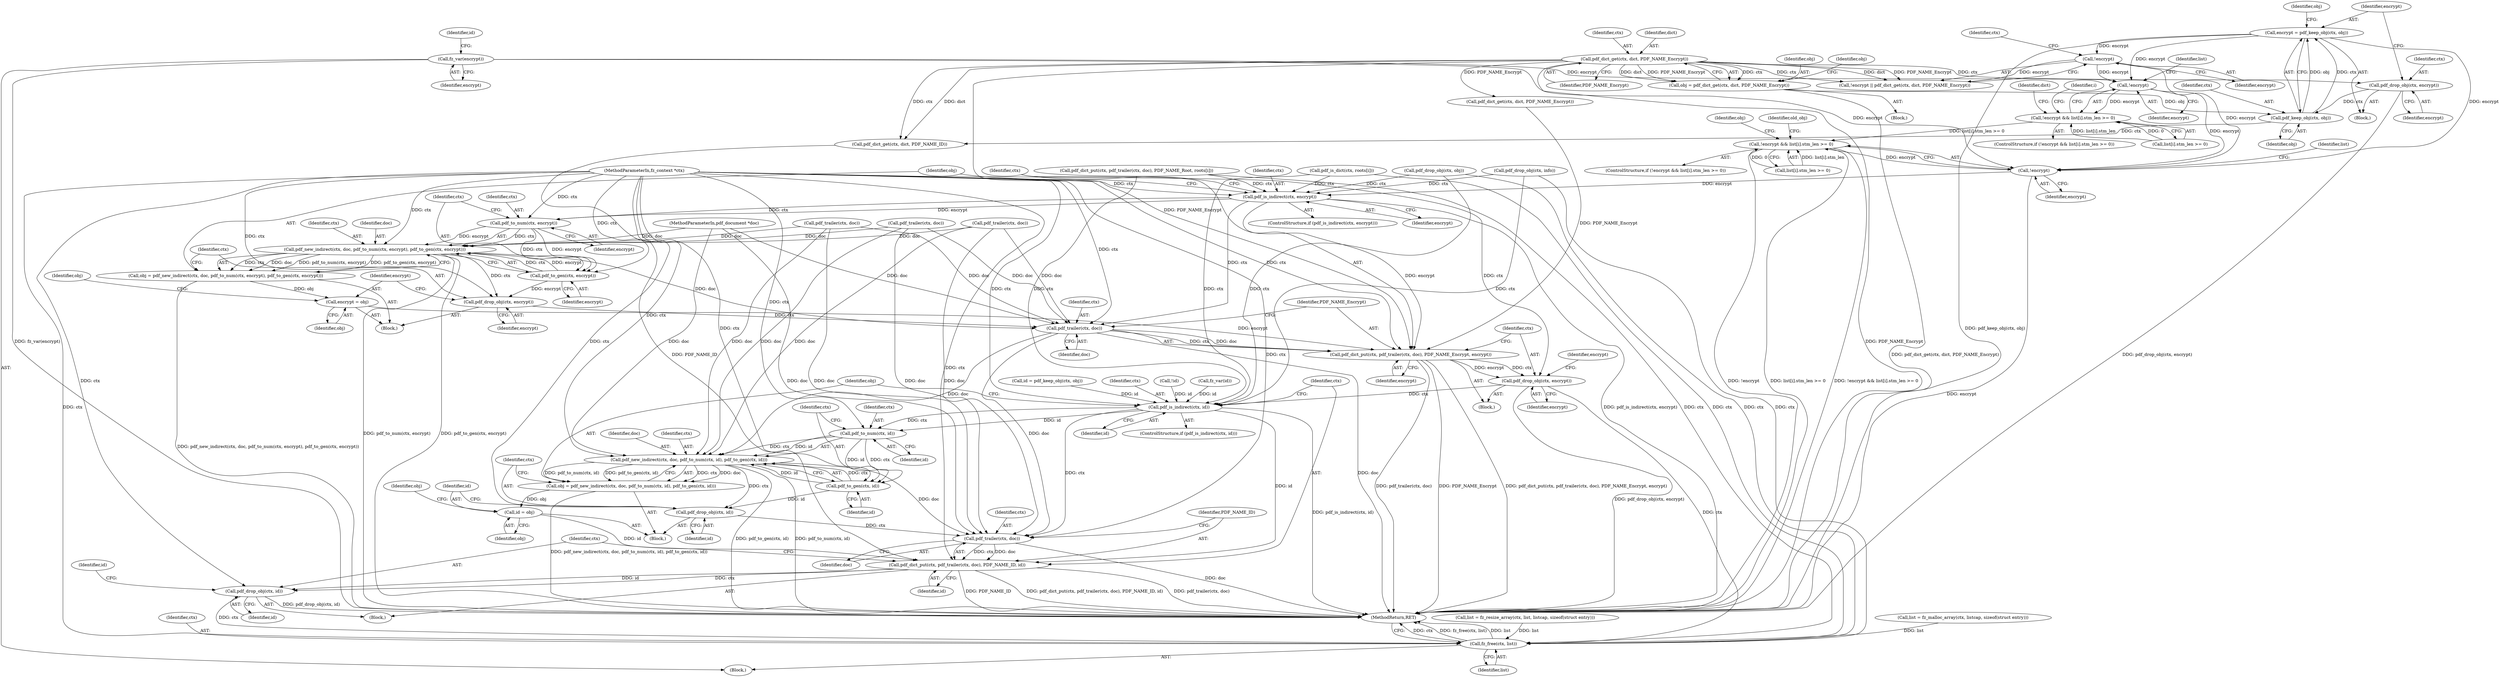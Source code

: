 digraph "0_ghostscript_1e03c06456d997435019fb3526fa2d4be7dbc6ec_0@API" {
"1000769" [label="(Call,!encrypt)"];
"1000568" [label="(Call,!encrypt)"];
"1000550" [label="(Call,encrypt = pdf_keep_obj(ctx, obj))"];
"1000552" [label="(Call,pdf_keep_obj(ctx, obj))"];
"1000547" [label="(Call,pdf_drop_obj(ctx, encrypt))"];
"1000540" [label="(Call,pdf_dict_get(ctx, dict, PDF_NAME_Encrypt))"];
"1000538" [label="(Call,obj = pdf_dict_get(ctx, dict, PDF_NAME_Encrypt))"];
"1000138" [label="(Call,fz_var(encrypt))"];
"1000768" [label="(Call,!encrypt && list[i].stm_len >= 0)"];
"1000845" [label="(Call,!encrypt && list[i].stm_len >= 0)"];
"1000846" [label="(Call,!encrypt)"];
"1000990" [label="(Call,pdf_is_indirect(ctx, encrypt))"];
"1000999" [label="(Call,pdf_to_num(ctx, encrypt))"];
"1000996" [label="(Call,pdf_new_indirect(ctx, doc, pdf_to_num(ctx, encrypt), pdf_to_gen(ctx, encrypt)))"];
"1000994" [label="(Call,obj = pdf_new_indirect(ctx, doc, pdf_to_num(ctx, encrypt), pdf_to_gen(ctx, encrypt)))"];
"1001008" [label="(Call,encrypt = obj)"];
"1001014" [label="(Call,pdf_dict_put(ctx, pdf_trailer(ctx, doc), PDF_NAME_Encrypt, encrypt))"];
"1001021" [label="(Call,pdf_drop_obj(ctx, encrypt))"];
"1001031" [label="(Call,pdf_is_indirect(ctx, id))"];
"1001040" [label="(Call,pdf_to_num(ctx, id))"];
"1001037" [label="(Call,pdf_new_indirect(ctx, doc, pdf_to_num(ctx, id), pdf_to_gen(ctx, id)))"];
"1001035" [label="(Call,obj = pdf_new_indirect(ctx, doc, pdf_to_num(ctx, id), pdf_to_gen(ctx, id)))"];
"1001049" [label="(Call,id = obj)"];
"1001055" [label="(Call,pdf_dict_put(ctx, pdf_trailer(ctx, doc), PDF_NAME_ID, id))"];
"1001062" [label="(Call,pdf_drop_obj(ctx, id))"];
"1001068" [label="(Call,fz_free(ctx, list))"];
"1001046" [label="(Call,pdf_drop_obj(ctx, id))"];
"1001057" [label="(Call,pdf_trailer(ctx, doc))"];
"1001043" [label="(Call,pdf_to_gen(ctx, id))"];
"1001005" [label="(Call,pdf_drop_obj(ctx, encrypt))"];
"1001016" [label="(Call,pdf_trailer(ctx, doc))"];
"1001002" [label="(Call,pdf_to_gen(ctx, encrypt))"];
"1000554" [label="(Identifier,obj)"];
"1000994" [label="(Call,obj = pdf_new_indirect(ctx, doc, pdf_to_num(ctx, encrypt), pdf_to_gen(ctx, encrypt)))"];
"1001062" [label="(Call,pdf_drop_obj(ctx, id))"];
"1000141" [label="(Identifier,id)"];
"1001041" [label="(Identifier,ctx)"];
"1001066" [label="(Identifier,id)"];
"1001050" [label="(Identifier,id)"];
"1000140" [label="(Call,fz_var(id))"];
"1001059" [label="(Identifier,doc)"];
"1001022" [label="(Identifier,ctx)"];
"1001049" [label="(Call,id = obj)"];
"1000963" [label="(Call,pdf_trailer(ctx, doc))"];
"1001000" [label="(Identifier,ctx)"];
"1001060" [label="(Identifier,PDF_NAME_ID)"];
"1001047" [label="(Identifier,ctx)"];
"1000557" [label="(Call,pdf_dict_get(ctx, dict, PDF_NAME_ID))"];
"1000547" [label="(Call,pdf_drop_obj(ctx, encrypt))"];
"1000999" [label="(Call,pdf_to_num(ctx, encrypt))"];
"1000139" [label="(Identifier,encrypt)"];
"1001043" [label="(Call,pdf_to_gen(ctx, id))"];
"1000556" [label="(Identifier,obj)"];
"1000993" [label="(Block,)"];
"1001010" [label="(Identifier,obj)"];
"1001017" [label="(Identifier,ctx)"];
"1001005" [label="(Call,pdf_drop_obj(ctx, encrypt))"];
"1001008" [label="(Call,encrypt = obj)"];
"1000858" [label="(Identifier,old_obj)"];
"1000546" [label="(Block,)"];
"1001003" [label="(Identifier,ctx)"];
"1000548" [label="(Identifier,ctx)"];
"1000845" [label="(Call,!encrypt && list[i].stm_len >= 0)"];
"1000571" [label="(Identifier,ctx)"];
"1001034" [label="(Block,)"];
"1001064" [label="(Identifier,id)"];
"1000922" [label="(Call,pdf_trailer(ctx, doc))"];
"1000897" [label="(Identifier,obj)"];
"1000117" [label="(MethodParameterIn,fz_context *ctx)"];
"1001020" [label="(Identifier,encrypt)"];
"1001030" [label="(ControlStructure,if (pdf_is_indirect(ctx, id)))"];
"1000770" [label="(Identifier,encrypt)"];
"1001006" [label="(Identifier,ctx)"];
"1000975" [label="(Call,pdf_trailer(ctx, doc))"];
"1001044" [label="(Identifier,ctx)"];
"1000847" [label="(Identifier,encrypt)"];
"1000570" [label="(Call,pdf_dict_get(ctx, dict, PDF_NAME_Encrypt))"];
"1001018" [label="(Identifier,doc)"];
"1001071" [label="(MethodReturn,RET)"];
"1001058" [label="(Identifier,ctx)"];
"1001068" [label="(Call,fz_free(ctx, list))"];
"1000714" [label="(Identifier,i)"];
"1001038" [label="(Identifier,ctx)"];
"1001051" [label="(Identifier,obj)"];
"1000844" [label="(ControlStructure,if (!encrypt && list[i].stm_len >= 0))"];
"1000192" [label="(Call,list = fz_malloc_array(ctx, listcap, sizeof(struct entry)))"];
"1001023" [label="(Identifier,encrypt)"];
"1000995" [label="(Identifier,obj)"];
"1000119" [label="(Block,)"];
"1000768" [label="(Call,!encrypt && list[i].stm_len >= 0)"];
"1000998" [label="(Identifier,doc)"];
"1001042" [label="(Identifier,id)"];
"1000538" [label="(Call,obj = pdf_dict_get(ctx, dict, PDF_NAME_Encrypt))"];
"1000991" [label="(Identifier,ctx)"];
"1001045" [label="(Identifier,id)"];
"1000138" [label="(Call,fz_var(encrypt))"];
"1001014" [label="(Call,pdf_dict_put(ctx, pdf_trailer(ctx, doc), PDF_NAME_Encrypt, encrypt))"];
"1000541" [label="(Identifier,ctx)"];
"1000522" [label="(Block,)"];
"1001015" [label="(Identifier,ctx)"];
"1001040" [label="(Call,pdf_to_num(ctx, id))"];
"1001033" [label="(Identifier,id)"];
"1001057" [label="(Call,pdf_trailer(ctx, doc))"];
"1001070" [label="(Identifier,list)"];
"1000771" [label="(Call,list[i].stm_len >= 0)"];
"1001035" [label="(Call,obj = pdf_new_indirect(ctx, doc, pdf_to_num(ctx, id), pdf_to_gen(ctx, id)))"];
"1000988" [label="(Block,)"];
"1000118" [label="(MethodParameterIn,pdf_document *doc)"];
"1001039" [label="(Identifier,doc)"];
"1000851" [label="(Identifier,list)"];
"1001061" [label="(Identifier,id)"];
"1001002" [label="(Call,pdf_to_gen(ctx, encrypt))"];
"1000539" [label="(Identifier,obj)"];
"1001036" [label="(Identifier,obj)"];
"1000769" [label="(Call,!encrypt)"];
"1000950" [label="(Call,pdf_is_dict(ctx, roots[i]))"];
"1001019" [label="(Identifier,PDF_NAME_Encrypt)"];
"1001069" [label="(Identifier,ctx)"];
"1000780" [label="(Identifier,dict)"];
"1001007" [label="(Identifier,encrypt)"];
"1000543" [label="(Identifier,PDF_NAME_Encrypt)"];
"1001021" [label="(Call,pdf_drop_obj(ctx, encrypt))"];
"1000568" [label="(Call,!encrypt)"];
"1000550" [label="(Call,encrypt = pdf_keep_obj(ctx, obj))"];
"1000927" [label="(Call,pdf_drop_obj(ctx, obj))"];
"1001032" [label="(Identifier,ctx)"];
"1001056" [label="(Identifier,ctx)"];
"1001029" [label="(Block,)"];
"1000990" [label="(Call,pdf_is_indirect(ctx, encrypt))"];
"1000569" [label="(Identifier,encrypt)"];
"1000551" [label="(Identifier,encrypt)"];
"1001037" [label="(Call,pdf_new_indirect(ctx, doc, pdf_to_num(ctx, id), pdf_to_gen(ctx, id)))"];
"1000846" [label="(Call,!encrypt)"];
"1001004" [label="(Identifier,encrypt)"];
"1001055" [label="(Call,pdf_dict_put(ctx, pdf_trailer(ctx, doc), PDF_NAME_ID, id))"];
"1001053" [label="(Identifier,obj)"];
"1000774" [label="(Identifier,list)"];
"1001046" [label="(Call,pdf_drop_obj(ctx, id))"];
"1000980" [label="(Call,pdf_drop_obj(ctx, info))"];
"1000848" [label="(Call,list[i].stm_len >= 0)"];
"1000552" [label="(Call,pdf_keep_obj(ctx, obj))"];
"1000464" [label="(Call,list = fz_resize_array(ctx, list, listcap, sizeof(struct entry)))"];
"1000540" [label="(Call,pdf_dict_get(ctx, dict, PDF_NAME_Encrypt))"];
"1000767" [label="(ControlStructure,if (!encrypt && list[i].stm_len >= 0))"];
"1000578" [label="(Call,id = pdf_keep_obj(ctx, obj))"];
"1000549" [label="(Identifier,encrypt)"];
"1000961" [label="(Call,pdf_dict_put(ctx, pdf_trailer(ctx, doc), PDF_NAME_Root, roots[i]))"];
"1000989" [label="(ControlStructure,if (pdf_is_indirect(ctx, encrypt)))"];
"1000565" [label="(Call,!id)"];
"1001063" [label="(Identifier,ctx)"];
"1001001" [label="(Identifier,encrypt)"];
"1000997" [label="(Identifier,ctx)"];
"1000545" [label="(Identifier,obj)"];
"1001031" [label="(Call,pdf_is_indirect(ctx, id))"];
"1000553" [label="(Identifier,ctx)"];
"1000542" [label="(Identifier,dict)"];
"1001025" [label="(Identifier,encrypt)"];
"1001048" [label="(Identifier,id)"];
"1001016" [label="(Call,pdf_trailer(ctx, doc))"];
"1001012" [label="(Identifier,obj)"];
"1000996" [label="(Call,pdf_new_indirect(ctx, doc, pdf_to_num(ctx, encrypt), pdf_to_gen(ctx, encrypt)))"];
"1000992" [label="(Identifier,encrypt)"];
"1001009" [label="(Identifier,encrypt)"];
"1000567" [label="(Call,!encrypt || pdf_dict_get(ctx, dict, PDF_NAME_Encrypt))"];
"1000769" -> "1000768"  [label="AST: "];
"1000769" -> "1000770"  [label="CFG: "];
"1000770" -> "1000769"  [label="AST: "];
"1000774" -> "1000769"  [label="CFG: "];
"1000768" -> "1000769"  [label="CFG: "];
"1000769" -> "1000768"  [label="DDG: encrypt"];
"1000568" -> "1000769"  [label="DDG: encrypt"];
"1000138" -> "1000769"  [label="DDG: encrypt"];
"1000550" -> "1000769"  [label="DDG: encrypt"];
"1000769" -> "1000846"  [label="DDG: encrypt"];
"1000568" -> "1000567"  [label="AST: "];
"1000568" -> "1000569"  [label="CFG: "];
"1000569" -> "1000568"  [label="AST: "];
"1000571" -> "1000568"  [label="CFG: "];
"1000567" -> "1000568"  [label="CFG: "];
"1000568" -> "1000567"  [label="DDG: encrypt"];
"1000550" -> "1000568"  [label="DDG: encrypt"];
"1000568" -> "1000846"  [label="DDG: encrypt"];
"1000550" -> "1000546"  [label="AST: "];
"1000550" -> "1000552"  [label="CFG: "];
"1000551" -> "1000550"  [label="AST: "];
"1000552" -> "1000550"  [label="AST: "];
"1000556" -> "1000550"  [label="CFG: "];
"1000550" -> "1001071"  [label="DDG: pdf_keep_obj(ctx, obj)"];
"1000552" -> "1000550"  [label="DDG: ctx"];
"1000552" -> "1000550"  [label="DDG: obj"];
"1000550" -> "1000846"  [label="DDG: encrypt"];
"1000552" -> "1000554"  [label="CFG: "];
"1000553" -> "1000552"  [label="AST: "];
"1000554" -> "1000552"  [label="AST: "];
"1000547" -> "1000552"  [label="DDG: ctx"];
"1000538" -> "1000552"  [label="DDG: obj"];
"1000552" -> "1000557"  [label="DDG: ctx"];
"1000547" -> "1000546"  [label="AST: "];
"1000547" -> "1000549"  [label="CFG: "];
"1000548" -> "1000547"  [label="AST: "];
"1000549" -> "1000547"  [label="AST: "];
"1000551" -> "1000547"  [label="CFG: "];
"1000547" -> "1001071"  [label="DDG: pdf_drop_obj(ctx, encrypt)"];
"1000540" -> "1000547"  [label="DDG: ctx"];
"1000540" -> "1000538"  [label="AST: "];
"1000540" -> "1000543"  [label="CFG: "];
"1000541" -> "1000540"  [label="AST: "];
"1000542" -> "1000540"  [label="AST: "];
"1000543" -> "1000540"  [label="AST: "];
"1000538" -> "1000540"  [label="CFG: "];
"1000540" -> "1001071"  [label="DDG: PDF_NAME_Encrypt"];
"1000540" -> "1000538"  [label="DDG: ctx"];
"1000540" -> "1000538"  [label="DDG: dict"];
"1000540" -> "1000538"  [label="DDG: PDF_NAME_Encrypt"];
"1000540" -> "1000557"  [label="DDG: ctx"];
"1000540" -> "1000557"  [label="DDG: dict"];
"1000540" -> "1000567"  [label="DDG: ctx"];
"1000540" -> "1000567"  [label="DDG: dict"];
"1000540" -> "1000567"  [label="DDG: PDF_NAME_Encrypt"];
"1000540" -> "1000570"  [label="DDG: PDF_NAME_Encrypt"];
"1000540" -> "1001014"  [label="DDG: PDF_NAME_Encrypt"];
"1000538" -> "1000522"  [label="AST: "];
"1000539" -> "1000538"  [label="AST: "];
"1000545" -> "1000538"  [label="CFG: "];
"1000538" -> "1001071"  [label="DDG: pdf_dict_get(ctx, dict, PDF_NAME_Encrypt)"];
"1000138" -> "1000119"  [label="AST: "];
"1000138" -> "1000139"  [label="CFG: "];
"1000139" -> "1000138"  [label="AST: "];
"1000141" -> "1000138"  [label="CFG: "];
"1000138" -> "1001071"  [label="DDG: fz_var(encrypt)"];
"1000138" -> "1000846"  [label="DDG: encrypt"];
"1000768" -> "1000767"  [label="AST: "];
"1000768" -> "1000771"  [label="CFG: "];
"1000771" -> "1000768"  [label="AST: "];
"1000780" -> "1000768"  [label="CFG: "];
"1000714" -> "1000768"  [label="CFG: "];
"1000771" -> "1000768"  [label="DDG: list[i].stm_len"];
"1000771" -> "1000768"  [label="DDG: 0"];
"1000768" -> "1000845"  [label="DDG: list[i].stm_len >= 0"];
"1000845" -> "1000844"  [label="AST: "];
"1000845" -> "1000846"  [label="CFG: "];
"1000845" -> "1000848"  [label="CFG: "];
"1000846" -> "1000845"  [label="AST: "];
"1000848" -> "1000845"  [label="AST: "];
"1000858" -> "1000845"  [label="CFG: "];
"1000897" -> "1000845"  [label="CFG: "];
"1000845" -> "1001071"  [label="DDG: !encrypt"];
"1000845" -> "1001071"  [label="DDG: list[i].stm_len >= 0"];
"1000845" -> "1001071"  [label="DDG: !encrypt && list[i].stm_len >= 0"];
"1000846" -> "1000845"  [label="DDG: encrypt"];
"1000848" -> "1000845"  [label="DDG: list[i].stm_len"];
"1000848" -> "1000845"  [label="DDG: 0"];
"1000846" -> "1000847"  [label="CFG: "];
"1000847" -> "1000846"  [label="AST: "];
"1000851" -> "1000846"  [label="CFG: "];
"1000846" -> "1001071"  [label="DDG: encrypt"];
"1000846" -> "1000990"  [label="DDG: encrypt"];
"1000990" -> "1000989"  [label="AST: "];
"1000990" -> "1000992"  [label="CFG: "];
"1000991" -> "1000990"  [label="AST: "];
"1000992" -> "1000990"  [label="AST: "];
"1000995" -> "1000990"  [label="CFG: "];
"1001015" -> "1000990"  [label="CFG: "];
"1000990" -> "1001071"  [label="DDG: pdf_is_indirect(ctx, encrypt)"];
"1000980" -> "1000990"  [label="DDG: ctx"];
"1000961" -> "1000990"  [label="DDG: ctx"];
"1000950" -> "1000990"  [label="DDG: ctx"];
"1000927" -> "1000990"  [label="DDG: ctx"];
"1000117" -> "1000990"  [label="DDG: ctx"];
"1000990" -> "1000999"  [label="DDG: ctx"];
"1000990" -> "1000999"  [label="DDG: encrypt"];
"1000990" -> "1001016"  [label="DDG: ctx"];
"1000990" -> "1001014"  [label="DDG: encrypt"];
"1000999" -> "1000996"  [label="AST: "];
"1000999" -> "1001001"  [label="CFG: "];
"1001000" -> "1000999"  [label="AST: "];
"1001001" -> "1000999"  [label="AST: "];
"1001003" -> "1000999"  [label="CFG: "];
"1000999" -> "1000996"  [label="DDG: ctx"];
"1000999" -> "1000996"  [label="DDG: encrypt"];
"1000117" -> "1000999"  [label="DDG: ctx"];
"1000999" -> "1001002"  [label="DDG: ctx"];
"1000999" -> "1001002"  [label="DDG: encrypt"];
"1000996" -> "1000994"  [label="AST: "];
"1000996" -> "1001002"  [label="CFG: "];
"1000997" -> "1000996"  [label="AST: "];
"1000998" -> "1000996"  [label="AST: "];
"1001002" -> "1000996"  [label="AST: "];
"1000994" -> "1000996"  [label="CFG: "];
"1000996" -> "1001071"  [label="DDG: pdf_to_num(ctx, encrypt)"];
"1000996" -> "1001071"  [label="DDG: pdf_to_gen(ctx, encrypt)"];
"1000996" -> "1000994"  [label="DDG: ctx"];
"1000996" -> "1000994"  [label="DDG: doc"];
"1000996" -> "1000994"  [label="DDG: pdf_to_num(ctx, encrypt)"];
"1000996" -> "1000994"  [label="DDG: pdf_to_gen(ctx, encrypt)"];
"1001002" -> "1000996"  [label="DDG: ctx"];
"1001002" -> "1000996"  [label="DDG: encrypt"];
"1000117" -> "1000996"  [label="DDG: ctx"];
"1000963" -> "1000996"  [label="DDG: doc"];
"1000975" -> "1000996"  [label="DDG: doc"];
"1000922" -> "1000996"  [label="DDG: doc"];
"1000118" -> "1000996"  [label="DDG: doc"];
"1000996" -> "1001005"  [label="DDG: ctx"];
"1000996" -> "1001016"  [label="DDG: doc"];
"1000994" -> "1000993"  [label="AST: "];
"1000995" -> "1000994"  [label="AST: "];
"1001006" -> "1000994"  [label="CFG: "];
"1000994" -> "1001071"  [label="DDG: pdf_new_indirect(ctx, doc, pdf_to_num(ctx, encrypt), pdf_to_gen(ctx, encrypt))"];
"1000994" -> "1001008"  [label="DDG: obj"];
"1001008" -> "1000993"  [label="AST: "];
"1001008" -> "1001010"  [label="CFG: "];
"1001009" -> "1001008"  [label="AST: "];
"1001010" -> "1001008"  [label="AST: "];
"1001012" -> "1001008"  [label="CFG: "];
"1001008" -> "1001014"  [label="DDG: encrypt"];
"1001014" -> "1000988"  [label="AST: "];
"1001014" -> "1001020"  [label="CFG: "];
"1001015" -> "1001014"  [label="AST: "];
"1001016" -> "1001014"  [label="AST: "];
"1001019" -> "1001014"  [label="AST: "];
"1001020" -> "1001014"  [label="AST: "];
"1001022" -> "1001014"  [label="CFG: "];
"1001014" -> "1001071"  [label="DDG: pdf_trailer(ctx, doc)"];
"1001014" -> "1001071"  [label="DDG: PDF_NAME_Encrypt"];
"1001014" -> "1001071"  [label="DDG: pdf_dict_put(ctx, pdf_trailer(ctx, doc), PDF_NAME_Encrypt, encrypt)"];
"1001016" -> "1001014"  [label="DDG: ctx"];
"1001016" -> "1001014"  [label="DDG: doc"];
"1000117" -> "1001014"  [label="DDG: ctx"];
"1000570" -> "1001014"  [label="DDG: PDF_NAME_Encrypt"];
"1001014" -> "1001021"  [label="DDG: ctx"];
"1001014" -> "1001021"  [label="DDG: encrypt"];
"1001021" -> "1000988"  [label="AST: "];
"1001021" -> "1001023"  [label="CFG: "];
"1001022" -> "1001021"  [label="AST: "];
"1001023" -> "1001021"  [label="AST: "];
"1001025" -> "1001021"  [label="CFG: "];
"1001021" -> "1001071"  [label="DDG: pdf_drop_obj(ctx, encrypt)"];
"1000117" -> "1001021"  [label="DDG: ctx"];
"1001021" -> "1001031"  [label="DDG: ctx"];
"1001021" -> "1001068"  [label="DDG: ctx"];
"1001031" -> "1001030"  [label="AST: "];
"1001031" -> "1001033"  [label="CFG: "];
"1001032" -> "1001031"  [label="AST: "];
"1001033" -> "1001031"  [label="AST: "];
"1001036" -> "1001031"  [label="CFG: "];
"1001056" -> "1001031"  [label="CFG: "];
"1001031" -> "1001071"  [label="DDG: pdf_is_indirect(ctx, id)"];
"1000980" -> "1001031"  [label="DDG: ctx"];
"1000961" -> "1001031"  [label="DDG: ctx"];
"1000950" -> "1001031"  [label="DDG: ctx"];
"1000927" -> "1001031"  [label="DDG: ctx"];
"1000117" -> "1001031"  [label="DDG: ctx"];
"1000578" -> "1001031"  [label="DDG: id"];
"1000565" -> "1001031"  [label="DDG: id"];
"1000140" -> "1001031"  [label="DDG: id"];
"1001031" -> "1001040"  [label="DDG: ctx"];
"1001031" -> "1001040"  [label="DDG: id"];
"1001031" -> "1001057"  [label="DDG: ctx"];
"1001031" -> "1001055"  [label="DDG: id"];
"1001040" -> "1001037"  [label="AST: "];
"1001040" -> "1001042"  [label="CFG: "];
"1001041" -> "1001040"  [label="AST: "];
"1001042" -> "1001040"  [label="AST: "];
"1001044" -> "1001040"  [label="CFG: "];
"1001040" -> "1001037"  [label="DDG: ctx"];
"1001040" -> "1001037"  [label="DDG: id"];
"1000117" -> "1001040"  [label="DDG: ctx"];
"1001040" -> "1001043"  [label="DDG: ctx"];
"1001040" -> "1001043"  [label="DDG: id"];
"1001037" -> "1001035"  [label="AST: "];
"1001037" -> "1001043"  [label="CFG: "];
"1001038" -> "1001037"  [label="AST: "];
"1001039" -> "1001037"  [label="AST: "];
"1001043" -> "1001037"  [label="AST: "];
"1001035" -> "1001037"  [label="CFG: "];
"1001037" -> "1001071"  [label="DDG: pdf_to_num(ctx, id)"];
"1001037" -> "1001071"  [label="DDG: pdf_to_gen(ctx, id)"];
"1001037" -> "1001035"  [label="DDG: ctx"];
"1001037" -> "1001035"  [label="DDG: doc"];
"1001037" -> "1001035"  [label="DDG: pdf_to_num(ctx, id)"];
"1001037" -> "1001035"  [label="DDG: pdf_to_gen(ctx, id)"];
"1001043" -> "1001037"  [label="DDG: ctx"];
"1001043" -> "1001037"  [label="DDG: id"];
"1000117" -> "1001037"  [label="DDG: ctx"];
"1000963" -> "1001037"  [label="DDG: doc"];
"1000922" -> "1001037"  [label="DDG: doc"];
"1000975" -> "1001037"  [label="DDG: doc"];
"1001016" -> "1001037"  [label="DDG: doc"];
"1000118" -> "1001037"  [label="DDG: doc"];
"1001037" -> "1001046"  [label="DDG: ctx"];
"1001037" -> "1001057"  [label="DDG: doc"];
"1001035" -> "1001034"  [label="AST: "];
"1001036" -> "1001035"  [label="AST: "];
"1001047" -> "1001035"  [label="CFG: "];
"1001035" -> "1001071"  [label="DDG: pdf_new_indirect(ctx, doc, pdf_to_num(ctx, id), pdf_to_gen(ctx, id))"];
"1001035" -> "1001049"  [label="DDG: obj"];
"1001049" -> "1001034"  [label="AST: "];
"1001049" -> "1001051"  [label="CFG: "];
"1001050" -> "1001049"  [label="AST: "];
"1001051" -> "1001049"  [label="AST: "];
"1001053" -> "1001049"  [label="CFG: "];
"1001049" -> "1001055"  [label="DDG: id"];
"1001055" -> "1001029"  [label="AST: "];
"1001055" -> "1001061"  [label="CFG: "];
"1001056" -> "1001055"  [label="AST: "];
"1001057" -> "1001055"  [label="AST: "];
"1001060" -> "1001055"  [label="AST: "];
"1001061" -> "1001055"  [label="AST: "];
"1001063" -> "1001055"  [label="CFG: "];
"1001055" -> "1001071"  [label="DDG: pdf_dict_put(ctx, pdf_trailer(ctx, doc), PDF_NAME_ID, id)"];
"1001055" -> "1001071"  [label="DDG: pdf_trailer(ctx, doc)"];
"1001055" -> "1001071"  [label="DDG: PDF_NAME_ID"];
"1001057" -> "1001055"  [label="DDG: ctx"];
"1001057" -> "1001055"  [label="DDG: doc"];
"1000117" -> "1001055"  [label="DDG: ctx"];
"1000557" -> "1001055"  [label="DDG: PDF_NAME_ID"];
"1001055" -> "1001062"  [label="DDG: ctx"];
"1001055" -> "1001062"  [label="DDG: id"];
"1001062" -> "1001029"  [label="AST: "];
"1001062" -> "1001064"  [label="CFG: "];
"1001063" -> "1001062"  [label="AST: "];
"1001064" -> "1001062"  [label="AST: "];
"1001066" -> "1001062"  [label="CFG: "];
"1001062" -> "1001071"  [label="DDG: pdf_drop_obj(ctx, id)"];
"1000117" -> "1001062"  [label="DDG: ctx"];
"1001062" -> "1001068"  [label="DDG: ctx"];
"1001068" -> "1000119"  [label="AST: "];
"1001068" -> "1001070"  [label="CFG: "];
"1001069" -> "1001068"  [label="AST: "];
"1001070" -> "1001068"  [label="AST: "];
"1001071" -> "1001068"  [label="CFG: "];
"1001068" -> "1001071"  [label="DDG: ctx"];
"1001068" -> "1001071"  [label="DDG: fz_free(ctx, list)"];
"1001068" -> "1001071"  [label="DDG: list"];
"1000980" -> "1001068"  [label="DDG: ctx"];
"1000950" -> "1001068"  [label="DDG: ctx"];
"1000961" -> "1001068"  [label="DDG: ctx"];
"1000927" -> "1001068"  [label="DDG: ctx"];
"1000117" -> "1001068"  [label="DDG: ctx"];
"1000464" -> "1001068"  [label="DDG: list"];
"1000192" -> "1001068"  [label="DDG: list"];
"1001046" -> "1001034"  [label="AST: "];
"1001046" -> "1001048"  [label="CFG: "];
"1001047" -> "1001046"  [label="AST: "];
"1001048" -> "1001046"  [label="AST: "];
"1001050" -> "1001046"  [label="CFG: "];
"1000117" -> "1001046"  [label="DDG: ctx"];
"1001043" -> "1001046"  [label="DDG: id"];
"1001046" -> "1001057"  [label="DDG: ctx"];
"1001057" -> "1001059"  [label="CFG: "];
"1001058" -> "1001057"  [label="AST: "];
"1001059" -> "1001057"  [label="AST: "];
"1001060" -> "1001057"  [label="CFG: "];
"1001057" -> "1001071"  [label="DDG: doc"];
"1000117" -> "1001057"  [label="DDG: ctx"];
"1000963" -> "1001057"  [label="DDG: doc"];
"1000975" -> "1001057"  [label="DDG: doc"];
"1001016" -> "1001057"  [label="DDG: doc"];
"1000922" -> "1001057"  [label="DDG: doc"];
"1000118" -> "1001057"  [label="DDG: doc"];
"1001043" -> "1001045"  [label="CFG: "];
"1001044" -> "1001043"  [label="AST: "];
"1001045" -> "1001043"  [label="AST: "];
"1000117" -> "1001043"  [label="DDG: ctx"];
"1001005" -> "1000993"  [label="AST: "];
"1001005" -> "1001007"  [label="CFG: "];
"1001006" -> "1001005"  [label="AST: "];
"1001007" -> "1001005"  [label="AST: "];
"1001009" -> "1001005"  [label="CFG: "];
"1000117" -> "1001005"  [label="DDG: ctx"];
"1001002" -> "1001005"  [label="DDG: encrypt"];
"1001005" -> "1001016"  [label="DDG: ctx"];
"1001016" -> "1001018"  [label="CFG: "];
"1001017" -> "1001016"  [label="AST: "];
"1001018" -> "1001016"  [label="AST: "];
"1001019" -> "1001016"  [label="CFG: "];
"1001016" -> "1001071"  [label="DDG: doc"];
"1000117" -> "1001016"  [label="DDG: ctx"];
"1000975" -> "1001016"  [label="DDG: doc"];
"1000922" -> "1001016"  [label="DDG: doc"];
"1000963" -> "1001016"  [label="DDG: doc"];
"1000118" -> "1001016"  [label="DDG: doc"];
"1001002" -> "1001004"  [label="CFG: "];
"1001003" -> "1001002"  [label="AST: "];
"1001004" -> "1001002"  [label="AST: "];
"1000117" -> "1001002"  [label="DDG: ctx"];
}
